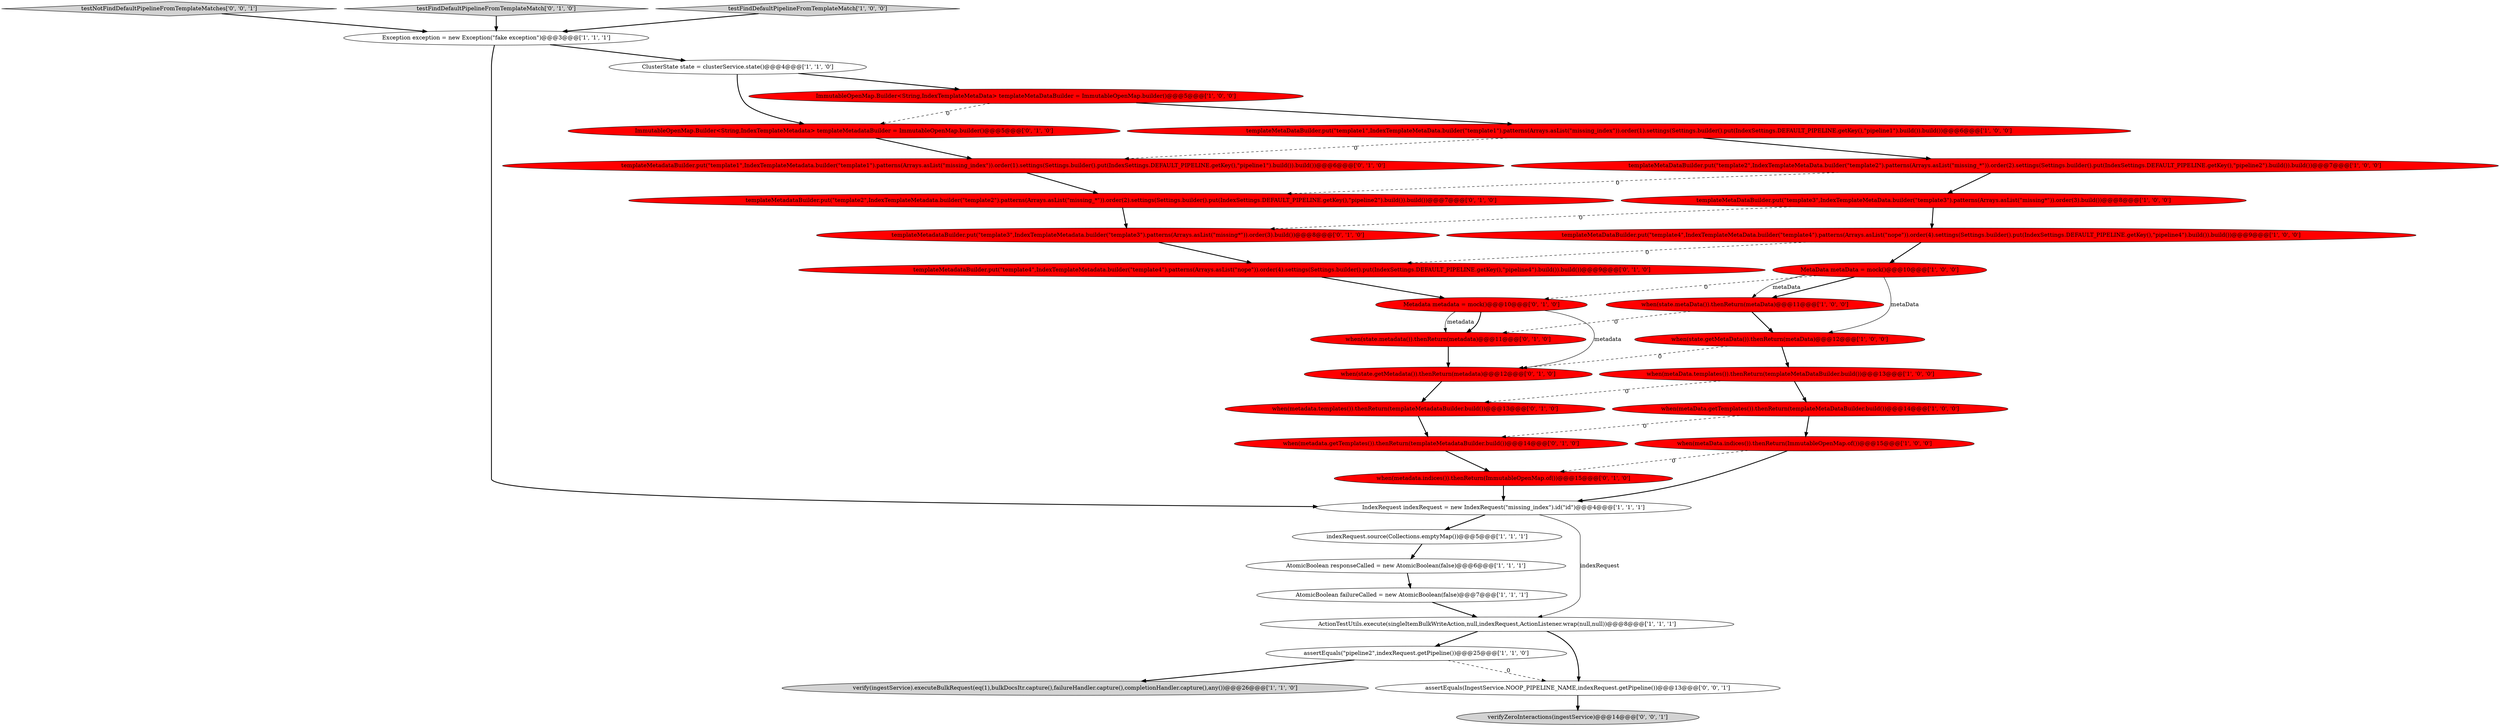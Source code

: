 digraph {
30 [style = filled, label = "templateMetadataBuilder.put(\"template4\",IndexTemplateMetadata.builder(\"template4\").patterns(Arrays.asList(\"nope\")).order(4).settings(Settings.builder().put(IndexSettings.DEFAULT_PIPELINE.getKey(),\"pipeline4\").build()).build())@@@9@@@['0', '1', '0']", fillcolor = red, shape = ellipse image = "AAA1AAABBB2BBB"];
10 [style = filled, label = "ImmutableOpenMap.Builder<String,IndexTemplateMetaData> templateMetaDataBuilder = ImmutableOpenMap.builder()@@@5@@@['1', '0', '0']", fillcolor = red, shape = ellipse image = "AAA1AAABBB1BBB"];
3 [style = filled, label = "assertEquals(\"pipeline2\",indexRequest.getPipeline())@@@25@@@['1', '1', '0']", fillcolor = white, shape = ellipse image = "AAA0AAABBB1BBB"];
7 [style = filled, label = "templateMetaDataBuilder.put(\"template3\",IndexTemplateMetaData.builder(\"template3\").patterns(Arrays.asList(\"missing*\")).order(3).build())@@@8@@@['1', '0', '0']", fillcolor = red, shape = ellipse image = "AAA1AAABBB1BBB"];
24 [style = filled, label = "when(metadata.templates()).thenReturn(templateMetadataBuilder.build())@@@13@@@['0', '1', '0']", fillcolor = red, shape = ellipse image = "AAA1AAABBB2BBB"];
34 [style = filled, label = "assertEquals(IngestService.NOOP_PIPELINE_NAME,indexRequest.getPipeline())@@@13@@@['0', '0', '1']", fillcolor = white, shape = ellipse image = "AAA0AAABBB3BBB"];
1 [style = filled, label = "when(metaData.getTemplates()).thenReturn(templateMetaDataBuilder.build())@@@14@@@['1', '0', '0']", fillcolor = red, shape = ellipse image = "AAA1AAABBB1BBB"];
5 [style = filled, label = "AtomicBoolean responseCalled = new AtomicBoolean(false)@@@6@@@['1', '1', '1']", fillcolor = white, shape = ellipse image = "AAA0AAABBB1BBB"];
0 [style = filled, label = "MetaData metaData = mock()@@@10@@@['1', '0', '0']", fillcolor = red, shape = ellipse image = "AAA1AAABBB1BBB"];
6 [style = filled, label = "Exception exception = new Exception(\"fake exception\")@@@3@@@['1', '1', '1']", fillcolor = white, shape = ellipse image = "AAA0AAABBB1BBB"];
23 [style = filled, label = "ImmutableOpenMap.Builder<String,IndexTemplateMetadata> templateMetadataBuilder = ImmutableOpenMap.builder()@@@5@@@['0', '1', '0']", fillcolor = red, shape = ellipse image = "AAA1AAABBB2BBB"];
4 [style = filled, label = "IndexRequest indexRequest = new IndexRequest(\"missing_index\").id(\"id\")@@@4@@@['1', '1', '1']", fillcolor = white, shape = ellipse image = "AAA0AAABBB1BBB"];
29 [style = filled, label = "templateMetadataBuilder.put(\"template1\",IndexTemplateMetadata.builder(\"template1\").patterns(Arrays.asList(\"missing_index\")).order(1).settings(Settings.builder().put(IndexSettings.DEFAULT_PIPELINE.getKey(),\"pipeline1\").build()).build())@@@6@@@['0', '1', '0']", fillcolor = red, shape = ellipse image = "AAA1AAABBB2BBB"];
25 [style = filled, label = "Metadata metadata = mock()@@@10@@@['0', '1', '0']", fillcolor = red, shape = ellipse image = "AAA1AAABBB2BBB"];
15 [style = filled, label = "AtomicBoolean failureCalled = new AtomicBoolean(false)@@@7@@@['1', '1', '1']", fillcolor = white, shape = ellipse image = "AAA0AAABBB1BBB"];
21 [style = filled, label = "templateMetadataBuilder.put(\"template2\",IndexTemplateMetadata.builder(\"template2\").patterns(Arrays.asList(\"missing_*\")).order(2).settings(Settings.builder().put(IndexSettings.DEFAULT_PIPELINE.getKey(),\"pipeline2\").build()).build())@@@7@@@['0', '1', '0']", fillcolor = red, shape = ellipse image = "AAA1AAABBB2BBB"];
12 [style = filled, label = "when(metaData.indices()).thenReturn(ImmutableOpenMap.of())@@@15@@@['1', '0', '0']", fillcolor = red, shape = ellipse image = "AAA1AAABBB1BBB"];
16 [style = filled, label = "templateMetaDataBuilder.put(\"template4\",IndexTemplateMetaData.builder(\"template4\").patterns(Arrays.asList(\"nope\")).order(4).settings(Settings.builder().put(IndexSettings.DEFAULT_PIPELINE.getKey(),\"pipeline4\").build()).build())@@@9@@@['1', '0', '0']", fillcolor = red, shape = ellipse image = "AAA1AAABBB1BBB"];
35 [style = filled, label = "testNotFindDefaultPipelineFromTemplateMatches['0', '0', '1']", fillcolor = lightgray, shape = diamond image = "AAA0AAABBB3BBB"];
17 [style = filled, label = "templateMetaDataBuilder.put(\"template2\",IndexTemplateMetaData.builder(\"template2\").patterns(Arrays.asList(\"missing_*\")).order(2).settings(Settings.builder().put(IndexSettings.DEFAULT_PIPELINE.getKey(),\"pipeline2\").build()).build())@@@7@@@['1', '0', '0']", fillcolor = red, shape = ellipse image = "AAA1AAABBB1BBB"];
26 [style = filled, label = "testFindDefaultPipelineFromTemplateMatch['0', '1', '0']", fillcolor = lightgray, shape = diamond image = "AAA0AAABBB2BBB"];
33 [style = filled, label = "verifyZeroInteractions(ingestService)@@@14@@@['0', '0', '1']", fillcolor = lightgray, shape = ellipse image = "AAA0AAABBB3BBB"];
31 [style = filled, label = "when(metadata.indices()).thenReturn(ImmutableOpenMap.of())@@@15@@@['0', '1', '0']", fillcolor = red, shape = ellipse image = "AAA1AAABBB2BBB"];
20 [style = filled, label = "verify(ingestService).executeBulkRequest(eq(1),bulkDocsItr.capture(),failureHandler.capture(),completionHandler.capture(),any())@@@26@@@['1', '1', '0']", fillcolor = lightgray, shape = ellipse image = "AAA0AAABBB1BBB"];
32 [style = filled, label = "when(metadata.getTemplates()).thenReturn(templateMetadataBuilder.build())@@@14@@@['0', '1', '0']", fillcolor = red, shape = ellipse image = "AAA1AAABBB2BBB"];
2 [style = filled, label = "when(metaData.templates()).thenReturn(templateMetaDataBuilder.build())@@@13@@@['1', '0', '0']", fillcolor = red, shape = ellipse image = "AAA1AAABBB1BBB"];
13 [style = filled, label = "when(state.getMetaData()).thenReturn(metaData)@@@12@@@['1', '0', '0']", fillcolor = red, shape = ellipse image = "AAA1AAABBB1BBB"];
14 [style = filled, label = "when(state.metaData()).thenReturn(metaData)@@@11@@@['1', '0', '0']", fillcolor = red, shape = ellipse image = "AAA1AAABBB1BBB"];
19 [style = filled, label = "indexRequest.source(Collections.emptyMap())@@@5@@@['1', '1', '1']", fillcolor = white, shape = ellipse image = "AAA0AAABBB1BBB"];
22 [style = filled, label = "when(state.metadata()).thenReturn(metadata)@@@11@@@['0', '1', '0']", fillcolor = red, shape = ellipse image = "AAA1AAABBB2BBB"];
8 [style = filled, label = "ActionTestUtils.execute(singleItemBulkWriteAction,null,indexRequest,ActionListener.wrap(null,null))@@@8@@@['1', '1', '1']", fillcolor = white, shape = ellipse image = "AAA0AAABBB1BBB"];
9 [style = filled, label = "testFindDefaultPipelineFromTemplateMatch['1', '0', '0']", fillcolor = lightgray, shape = diamond image = "AAA0AAABBB1BBB"];
27 [style = filled, label = "templateMetadataBuilder.put(\"template3\",IndexTemplateMetadata.builder(\"template3\").patterns(Arrays.asList(\"missing*\")).order(3).build())@@@8@@@['0', '1', '0']", fillcolor = red, shape = ellipse image = "AAA1AAABBB2BBB"];
18 [style = filled, label = "ClusterState state = clusterService.state()@@@4@@@['1', '1', '0']", fillcolor = white, shape = ellipse image = "AAA0AAABBB1BBB"];
28 [style = filled, label = "when(state.getMetadata()).thenReturn(metadata)@@@12@@@['0', '1', '0']", fillcolor = red, shape = ellipse image = "AAA1AAABBB2BBB"];
11 [style = filled, label = "templateMetaDataBuilder.put(\"template1\",IndexTemplateMetaData.builder(\"template1\").patterns(Arrays.asList(\"missing_index\")).order(1).settings(Settings.builder().put(IndexSettings.DEFAULT_PIPELINE.getKey(),\"pipeline1\").build()).build())@@@6@@@['1', '0', '0']", fillcolor = red, shape = ellipse image = "AAA1AAABBB1BBB"];
4->8 [style = solid, label="indexRequest"];
8->34 [style = bold, label=""];
16->0 [style = bold, label=""];
18->23 [style = bold, label=""];
25->22 [style = bold, label=""];
21->27 [style = bold, label=""];
35->6 [style = bold, label=""];
2->1 [style = bold, label=""];
6->18 [style = bold, label=""];
27->30 [style = bold, label=""];
8->3 [style = bold, label=""];
4->19 [style = bold, label=""];
24->32 [style = bold, label=""];
34->33 [style = bold, label=""];
11->29 [style = dashed, label="0"];
12->31 [style = dashed, label="0"];
5->15 [style = bold, label=""];
30->25 [style = bold, label=""];
31->4 [style = bold, label=""];
25->28 [style = solid, label="metadata"];
22->28 [style = bold, label=""];
14->22 [style = dashed, label="0"];
1->32 [style = dashed, label="0"];
26->6 [style = bold, label=""];
17->21 [style = dashed, label="0"];
29->21 [style = bold, label=""];
9->6 [style = bold, label=""];
7->27 [style = dashed, label="0"];
17->7 [style = bold, label=""];
23->29 [style = bold, label=""];
19->5 [style = bold, label=""];
13->28 [style = dashed, label="0"];
6->4 [style = bold, label=""];
25->22 [style = solid, label="metadata"];
0->14 [style = bold, label=""];
3->20 [style = bold, label=""];
3->34 [style = dashed, label="0"];
0->25 [style = dashed, label="0"];
18->10 [style = bold, label=""];
12->4 [style = bold, label=""];
16->30 [style = dashed, label="0"];
7->16 [style = bold, label=""];
1->12 [style = bold, label=""];
0->13 [style = solid, label="metaData"];
28->24 [style = bold, label=""];
11->17 [style = bold, label=""];
14->13 [style = bold, label=""];
0->14 [style = solid, label="metaData"];
2->24 [style = dashed, label="0"];
10->23 [style = dashed, label="0"];
15->8 [style = bold, label=""];
32->31 [style = bold, label=""];
13->2 [style = bold, label=""];
10->11 [style = bold, label=""];
}
